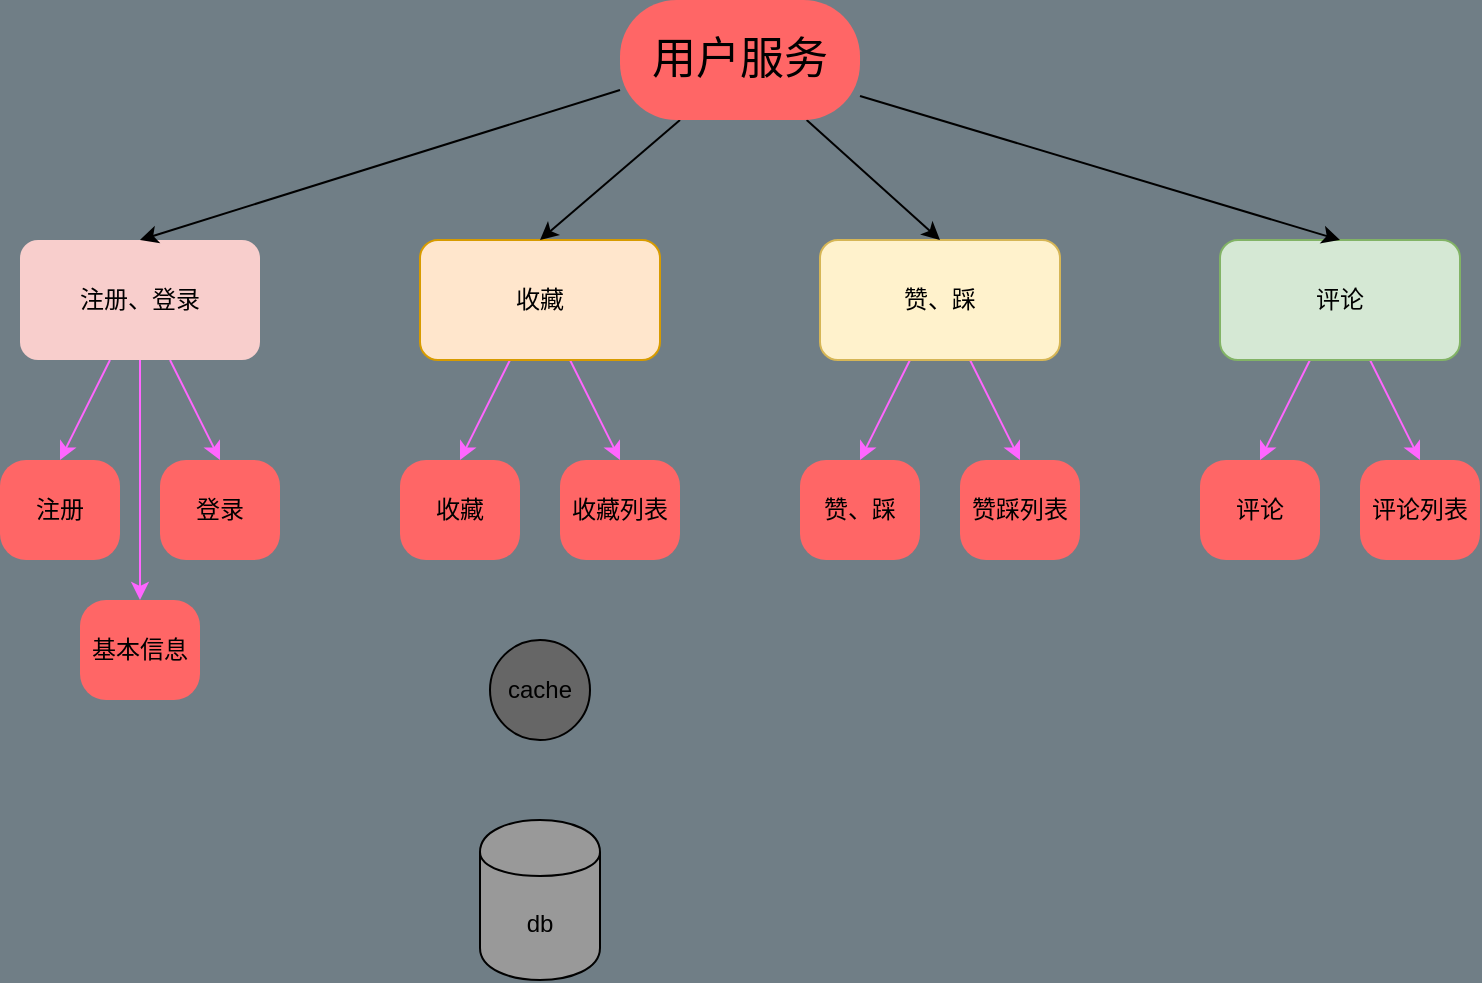 <mxfile version="12.3.2" type="device" pages="1"><diagram id="6a731a19-8d31-9384-78a2-239565b7b9f0" name="Page-1"><mxGraphModel dx="768" dy="560" grid="1" gridSize="10" guides="1" tooltips="1" connect="1" arrows="1" fold="1" page="1" pageScale="1" pageWidth="1390" pageHeight="980" background="#707E86" math="0" shadow="0"><root><mxCell id="0"/><mxCell id="1" parent="0"/><mxCell id="7BSReU-sCtLuhlTPy1lw-21" style="edgeStyle=none;rounded=0;comic=0;orthogonalLoop=1;jettySize=auto;html=1;entryX=0.5;entryY=0;entryDx=0;entryDy=0;startSize=6;sourcePerimeterSpacing=0;strokeColor=#FF66FF;" edge="1" parent="1" source="7BSReU-sCtLuhlTPy1lw-2" target="7BSReU-sCtLuhlTPy1lw-12"><mxGeometry relative="1" as="geometry"/></mxCell><mxCell id="7BSReU-sCtLuhlTPy1lw-22" style="edgeStyle=none;rounded=0;comic=0;orthogonalLoop=1;jettySize=auto;html=1;entryX=0.5;entryY=0;entryDx=0;entryDy=0;startSize=6;sourcePerimeterSpacing=0;strokeColor=#FF66FF;" edge="1" parent="1" source="7BSReU-sCtLuhlTPy1lw-2" target="7BSReU-sCtLuhlTPy1lw-13"><mxGeometry relative="1" as="geometry"/></mxCell><mxCell id="7BSReU-sCtLuhlTPy1lw-30" style="edgeStyle=none;rounded=0;comic=0;orthogonalLoop=1;jettySize=auto;html=1;entryX=0.5;entryY=0;entryDx=0;entryDy=0;startSize=6;sourcePerimeterSpacing=0;strokeColor=#FF66FF;" edge="1" parent="1" source="7BSReU-sCtLuhlTPy1lw-2" target="7BSReU-sCtLuhlTPy1lw-29"><mxGeometry relative="1" as="geometry"/></mxCell><mxCell id="7BSReU-sCtLuhlTPy1lw-2" value="注册、登录" style="rounded=1;whiteSpace=wrap;html=1;strokeWidth=1;fillColor=#f8cecc;strokeColor=none;" vertex="1" parent="1"><mxGeometry x="120" y="160" width="120" height="60" as="geometry"/></mxCell><mxCell id="7BSReU-sCtLuhlTPy1lw-23" style="edgeStyle=none;rounded=0;comic=0;orthogonalLoop=1;jettySize=auto;html=1;entryX=0.5;entryY=0;entryDx=0;entryDy=0;startSize=6;sourcePerimeterSpacing=0;strokeColor=#FF66FF;" edge="1" parent="1" source="7BSReU-sCtLuhlTPy1lw-4" target="7BSReU-sCtLuhlTPy1lw-14"><mxGeometry relative="1" as="geometry"/></mxCell><mxCell id="7BSReU-sCtLuhlTPy1lw-24" style="edgeStyle=none;rounded=0;comic=0;orthogonalLoop=1;jettySize=auto;html=1;entryX=0.5;entryY=0;entryDx=0;entryDy=0;startSize=6;sourcePerimeterSpacing=0;strokeColor=#FF66FF;" edge="1" parent="1" source="7BSReU-sCtLuhlTPy1lw-4" target="7BSReU-sCtLuhlTPy1lw-15"><mxGeometry relative="1" as="geometry"/></mxCell><mxCell id="7BSReU-sCtLuhlTPy1lw-4" value="收藏" style="rounded=1;whiteSpace=wrap;html=1;strokeWidth=1;fillColor=#ffe6cc;strokeColor=#d79b00;" vertex="1" parent="1"><mxGeometry x="320" y="160" width="120" height="60" as="geometry"/></mxCell><mxCell id="7BSReU-sCtLuhlTPy1lw-25" style="edgeStyle=none;rounded=0;comic=0;orthogonalLoop=1;jettySize=auto;html=1;entryX=0.5;entryY=0;entryDx=0;entryDy=0;startSize=6;sourcePerimeterSpacing=0;strokeColor=#FF66FF;" edge="1" parent="1" source="7BSReU-sCtLuhlTPy1lw-5" target="7BSReU-sCtLuhlTPy1lw-16"><mxGeometry relative="1" as="geometry"/></mxCell><mxCell id="7BSReU-sCtLuhlTPy1lw-26" style="edgeStyle=none;rounded=0;comic=0;orthogonalLoop=1;jettySize=auto;html=1;entryX=0.5;entryY=0;entryDx=0;entryDy=0;startSize=6;sourcePerimeterSpacing=0;strokeColor=#FF66FF;" edge="1" parent="1" source="7BSReU-sCtLuhlTPy1lw-5" target="7BSReU-sCtLuhlTPy1lw-17"><mxGeometry relative="1" as="geometry"/></mxCell><mxCell id="7BSReU-sCtLuhlTPy1lw-5" value="赞、踩" style="rounded=1;whiteSpace=wrap;html=1;strokeWidth=1;fillColor=#fff2cc;strokeColor=#d6b656;" vertex="1" parent="1"><mxGeometry x="520" y="160" width="120" height="60" as="geometry"/></mxCell><mxCell id="7BSReU-sCtLuhlTPy1lw-27" style="edgeStyle=none;rounded=0;comic=0;orthogonalLoop=1;jettySize=auto;html=1;entryX=0.5;entryY=0;entryDx=0;entryDy=0;startSize=6;sourcePerimeterSpacing=0;strokeColor=#FF66FF;" edge="1" parent="1" source="7BSReU-sCtLuhlTPy1lw-6" target="7BSReU-sCtLuhlTPy1lw-18"><mxGeometry relative="1" as="geometry"/></mxCell><mxCell id="7BSReU-sCtLuhlTPy1lw-28" style="edgeStyle=none;rounded=0;comic=0;orthogonalLoop=1;jettySize=auto;html=1;entryX=0.5;entryY=0;entryDx=0;entryDy=0;startSize=6;sourcePerimeterSpacing=0;strokeColor=#FF66FF;" edge="1" parent="1" source="7BSReU-sCtLuhlTPy1lw-6" target="7BSReU-sCtLuhlTPy1lw-19"><mxGeometry relative="1" as="geometry"/></mxCell><mxCell id="7BSReU-sCtLuhlTPy1lw-6" value="评论" style="rounded=1;whiteSpace=wrap;html=1;strokeWidth=1;fillColor=#d5e8d4;strokeColor=#82b366;" vertex="1" parent="1"><mxGeometry x="720" y="160" width="120" height="60" as="geometry"/></mxCell><mxCell id="7BSReU-sCtLuhlTPy1lw-8" style="rounded=0;orthogonalLoop=1;jettySize=auto;html=1;exitX=0;exitY=0.75;exitDx=0;exitDy=0;entryX=0.5;entryY=0;entryDx=0;entryDy=0;sourcePerimeterSpacing=0;startSize=6;comic=0;" edge="1" parent="1" source="7BSReU-sCtLuhlTPy1lw-7" target="7BSReU-sCtLuhlTPy1lw-2"><mxGeometry relative="1" as="geometry"/></mxCell><mxCell id="7BSReU-sCtLuhlTPy1lw-9" style="edgeStyle=none;rounded=0;orthogonalLoop=1;jettySize=auto;html=1;exitX=0.25;exitY=1;exitDx=0;exitDy=0;entryX=0.5;entryY=0;entryDx=0;entryDy=0;" edge="1" parent="1" source="7BSReU-sCtLuhlTPy1lw-7" target="7BSReU-sCtLuhlTPy1lw-4"><mxGeometry relative="1" as="geometry"/></mxCell><mxCell id="7BSReU-sCtLuhlTPy1lw-10" style="edgeStyle=none;rounded=0;orthogonalLoop=1;jettySize=auto;html=1;entryX=0.5;entryY=0;entryDx=0;entryDy=0;" edge="1" parent="1" source="7BSReU-sCtLuhlTPy1lw-7" target="7BSReU-sCtLuhlTPy1lw-5"><mxGeometry relative="1" as="geometry"/></mxCell><mxCell id="7BSReU-sCtLuhlTPy1lw-11" style="edgeStyle=none;rounded=0;orthogonalLoop=1;jettySize=auto;html=1;entryX=0.5;entryY=0;entryDx=0;entryDy=0;" edge="1" parent="1" source="7BSReU-sCtLuhlTPy1lw-7" target="7BSReU-sCtLuhlTPy1lw-6"><mxGeometry relative="1" as="geometry"/></mxCell><mxCell id="7BSReU-sCtLuhlTPy1lw-7" value="&lt;span style=&quot;white-space: normal&quot;&gt;&lt;font style=&quot;font-size: 22px&quot;&gt;用户服务&lt;/font&gt;&lt;/span&gt;" style="rounded=1;whiteSpace=wrap;html=1;strokeWidth=1;strokeColor=none;arcSize=47;fillColor=#FF6666;comic=0;glass=0;shadow=0;" vertex="1" parent="1"><mxGeometry x="420" y="40" width="120" height="60" as="geometry"/></mxCell><mxCell id="7BSReU-sCtLuhlTPy1lw-12" value="注册" style="rounded=1;whiteSpace=wrap;html=1;shadow=0;glass=0;comic=0;strokeWidth=1;fillColor=#FF6666;arcSize=26;strokeColor=none;" vertex="1" parent="1"><mxGeometry x="110" y="270" width="60" height="50" as="geometry"/></mxCell><mxCell id="7BSReU-sCtLuhlTPy1lw-13" value="登录" style="rounded=1;whiteSpace=wrap;html=1;shadow=0;glass=0;comic=0;strokeWidth=1;fillColor=#FF6666;arcSize=26;strokeColor=none;" vertex="1" parent="1"><mxGeometry x="190" y="270" width="60" height="50" as="geometry"/></mxCell><mxCell id="7BSReU-sCtLuhlTPy1lw-14" value="收藏" style="rounded=1;whiteSpace=wrap;html=1;shadow=0;glass=0;comic=0;strokeWidth=1;fillColor=#FF6666;arcSize=26;strokeColor=none;" vertex="1" parent="1"><mxGeometry x="310" y="270" width="60" height="50" as="geometry"/></mxCell><mxCell id="7BSReU-sCtLuhlTPy1lw-15" value="收藏列表" style="rounded=1;whiteSpace=wrap;html=1;shadow=0;glass=0;comic=0;strokeWidth=1;fillColor=#FF6666;arcSize=26;strokeColor=none;" vertex="1" parent="1"><mxGeometry x="390" y="270" width="60" height="50" as="geometry"/></mxCell><mxCell id="7BSReU-sCtLuhlTPy1lw-16" value="赞、踩" style="rounded=1;whiteSpace=wrap;html=1;shadow=0;glass=0;comic=0;strokeWidth=1;fillColor=#FF6666;arcSize=26;strokeColor=none;" vertex="1" parent="1"><mxGeometry x="510" y="270" width="60" height="50" as="geometry"/></mxCell><mxCell id="7BSReU-sCtLuhlTPy1lw-17" value="赞踩列表" style="rounded=1;whiteSpace=wrap;html=1;shadow=0;glass=0;comic=0;strokeWidth=1;fillColor=#FF6666;arcSize=26;strokeColor=none;" vertex="1" parent="1"><mxGeometry x="590" y="270" width="60" height="50" as="geometry"/></mxCell><mxCell id="7BSReU-sCtLuhlTPy1lw-18" value="评论" style="rounded=1;whiteSpace=wrap;html=1;shadow=0;glass=0;comic=0;strokeWidth=1;fillColor=#FF6666;arcSize=26;strokeColor=none;" vertex="1" parent="1"><mxGeometry x="710" y="270" width="60" height="50" as="geometry"/></mxCell><mxCell id="7BSReU-sCtLuhlTPy1lw-19" value="评论列表" style="rounded=1;whiteSpace=wrap;html=1;shadow=0;glass=0;comic=0;strokeWidth=1;fillColor=#FF6666;arcSize=26;strokeColor=none;" vertex="1" parent="1"><mxGeometry x="790" y="270" width="60" height="50" as="geometry"/></mxCell><mxCell id="7BSReU-sCtLuhlTPy1lw-29" value="基本信息" style="rounded=1;whiteSpace=wrap;html=1;shadow=0;glass=0;comic=0;strokeWidth=1;fillColor=#FF6666;arcSize=26;strokeColor=none;" vertex="1" parent="1"><mxGeometry x="150" y="340" width="60" height="50" as="geometry"/></mxCell><mxCell id="7BSReU-sCtLuhlTPy1lw-31" value="cache" style="ellipse;whiteSpace=wrap;html=1;aspect=fixed;rounded=1;shadow=0;glass=0;comic=0;strokeWidth=1;fillColor=#666666;" vertex="1" parent="1"><mxGeometry x="355" y="360" width="50" height="50" as="geometry"/></mxCell><mxCell id="7BSReU-sCtLuhlTPy1lw-32" value="db" style="shape=cylinder;whiteSpace=wrap;html=1;boundedLbl=1;backgroundOutline=1;rounded=1;shadow=0;glass=0;comic=0;strokeWidth=1;fillColor=#999999;" vertex="1" parent="1"><mxGeometry x="350" y="450" width="60" height="80" as="geometry"/></mxCell></root></mxGraphModel></diagram></mxfile>